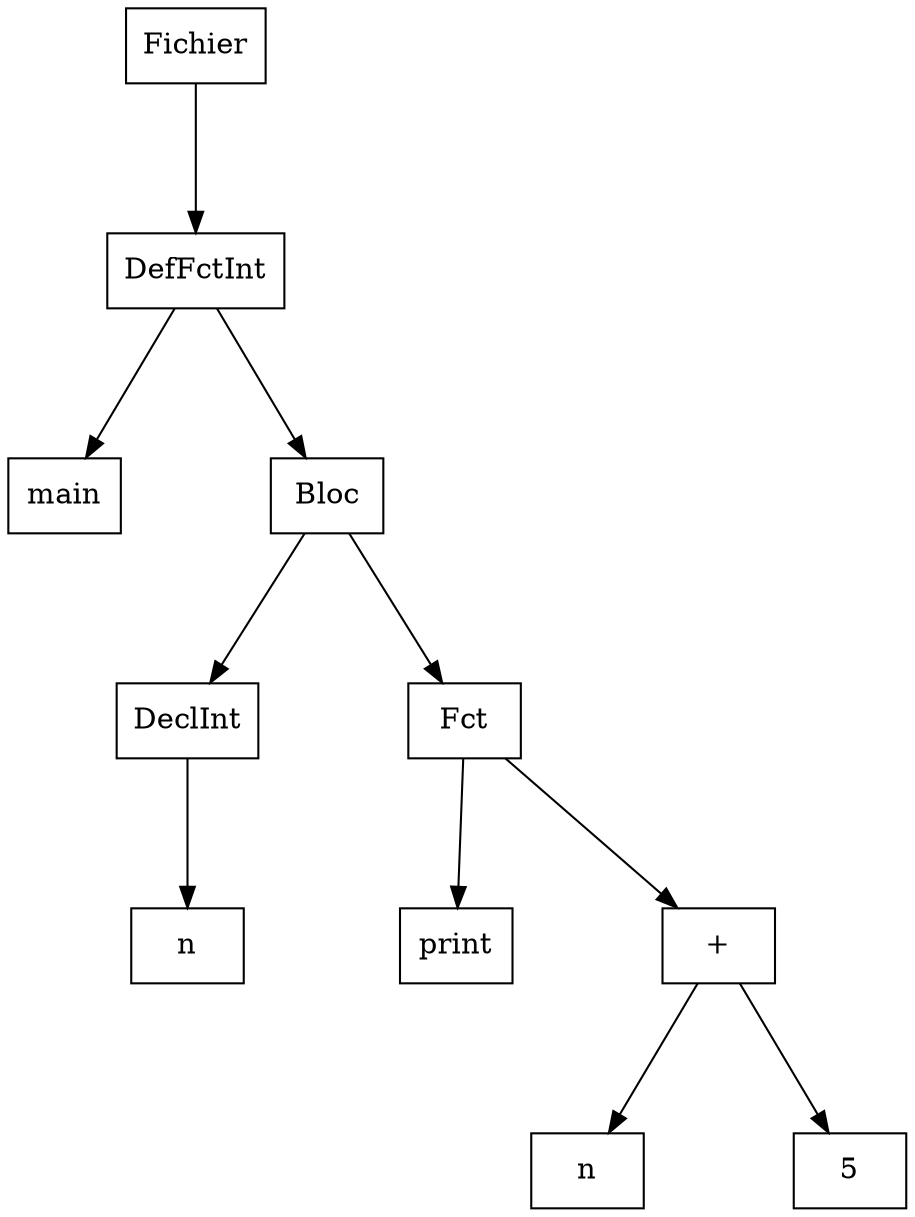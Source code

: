 digraph "ast"{

	nodesep=1;
	ranksep=1;

	N0 [label="Fichier", shape="box"];
	N1 [label="DefFctInt", shape="box"];
	N2 [label="main", shape="box"];
	N3 [label="Bloc", shape="box"];
	N4 [label="DeclInt", shape="box"];
	N5 [label="n", shape="box"];
	N6 [label="Fct", shape="box"];
	N7 [label="print", shape="box"];
	N8 [label="+", shape="box"];
	N9 [label="n", shape="box"];
	N10 [label="5", shape="box"];

	N1 -> N2; 
	N4 -> N5; 
	N3 -> N4; 
	N6 -> N7; 
	N8 -> N9; 
	N8 -> N10; 
	N6 -> N8; 
	N3 -> N6; 
	N1 -> N3; 
	N0 -> N1; 
}
